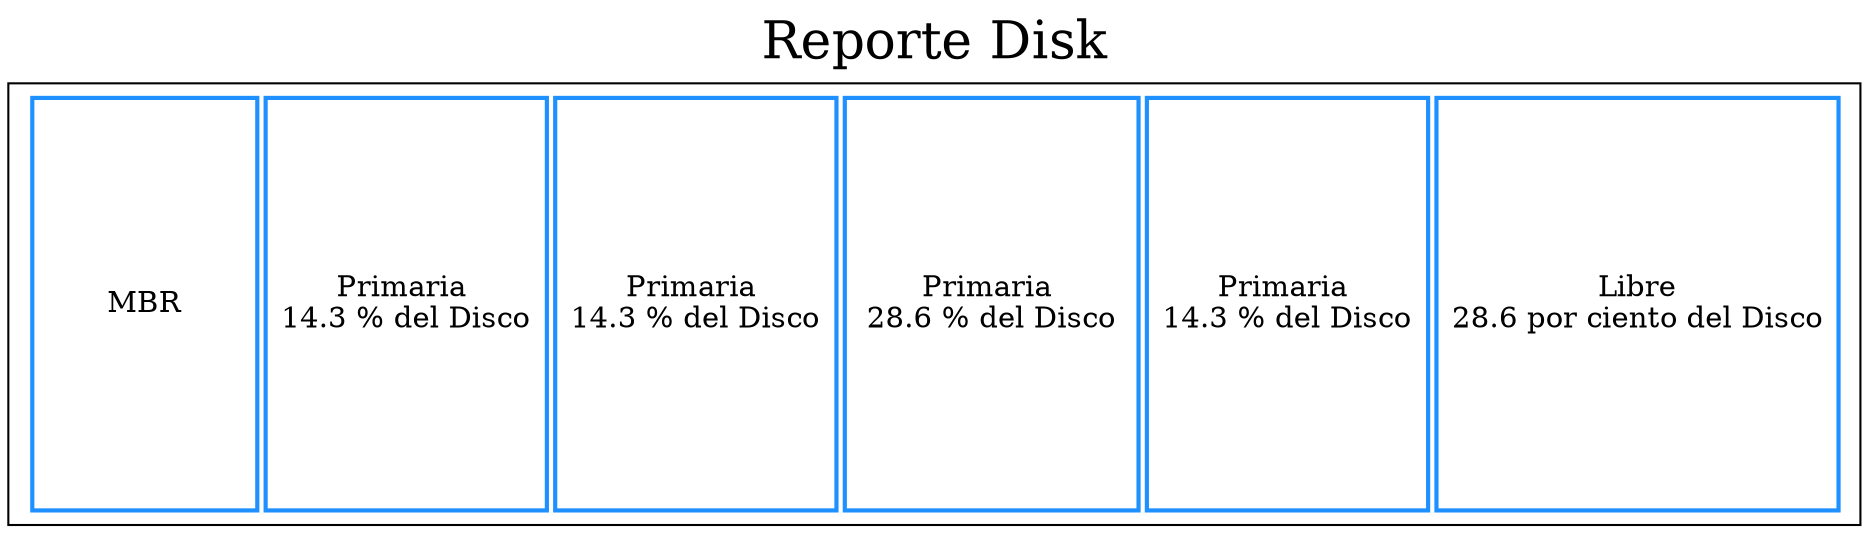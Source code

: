 digraph G{

label= "Reporte Disk"
labelloc="t"
fontsize=25  tbl [
    shape=box
    label=<
     <table border='0' cellborder='2' width='600' height='150' color='dodgerblue1'>
     <tr>
     <td height='150' width='110'> MBR </td>
     <td height='200' width='71.4'>Primaria <br/> 14.3 % del Disco </td>
     <td height='200' width='71.4'>Primaria <br/> 14.3 % del Disco </td>
     <td height='200' width='143'>Primaria <br/> 28.6 % del Disco </td>
     <td height='200' width='71.4'>Primaria <br/> 14.3 % del Disco </td>
     <td height='200' width='143'>Libre<br/> 28.6 por ciento del Disco </td>
     </tr> 
     </table>        
>];

}